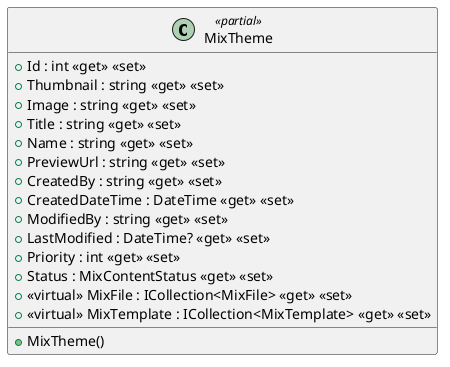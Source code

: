 @startuml
class MixTheme <<partial>> {
    + MixTheme()
    + Id : int <<get>> <<set>>
    + Thumbnail : string <<get>> <<set>>
    + Image : string <<get>> <<set>>
    + Title : string <<get>> <<set>>
    + Name : string <<get>> <<set>>
    + PreviewUrl : string <<get>> <<set>>
    + CreatedBy : string <<get>> <<set>>
    + CreatedDateTime : DateTime <<get>> <<set>>
    + ModifiedBy : string <<get>> <<set>>
    + LastModified : DateTime? <<get>> <<set>>
    + Priority : int <<get>> <<set>>
    + Status : MixContentStatus <<get>> <<set>>
    + <<virtual>> MixFile : ICollection<MixFile> <<get>> <<set>>
    + <<virtual>> MixTemplate : ICollection<MixTemplate> <<get>> <<set>>
}
@enduml
